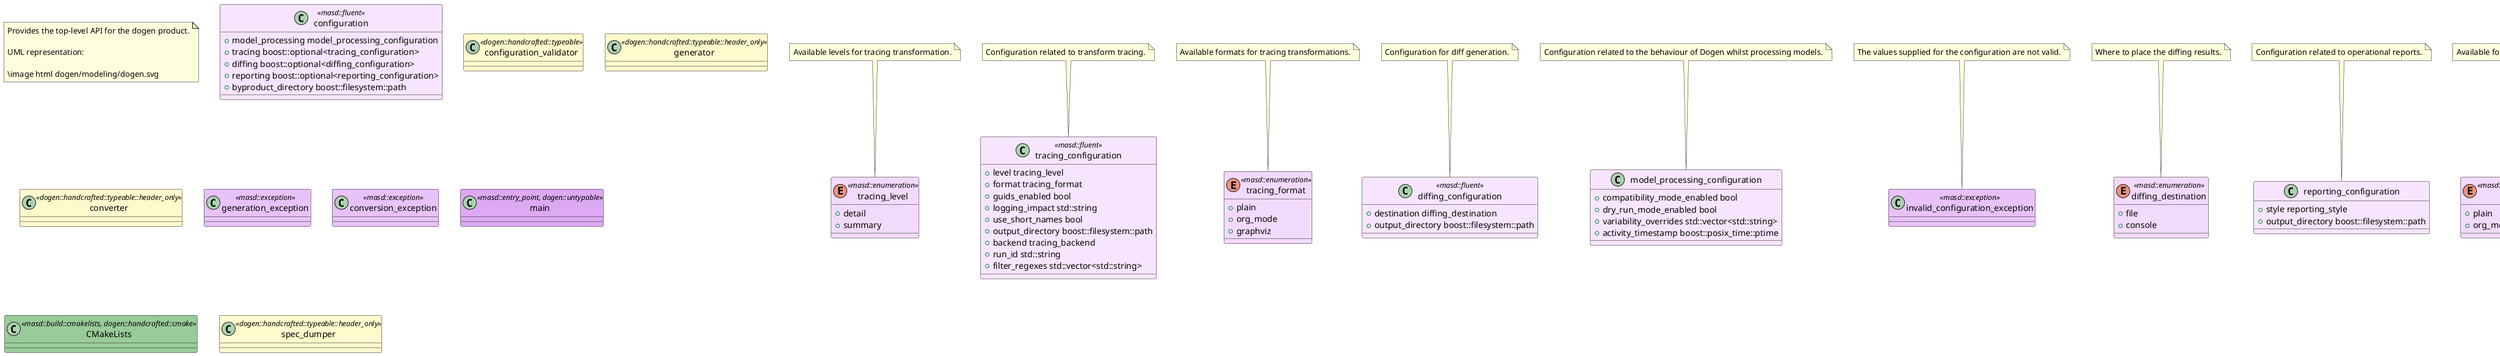 @startuml
set namespaceSeparator ::
note as N1
Provides the top-level API for the dogen product.

UML representation:

\image html dogen/modeling/dogen.svg
end note

class configuration <<masd::fluent>> #F7E5FF {
    +{field} model_processing model_processing_configuration
    +{field} tracing boost::optional<tracing_configuration>
    +{field} diffing boost::optional<diffing_configuration>
    +{field} reporting boost::optional<reporting_configuration>
    +{field} byproduct_directory boost::filesystem::path
}

enum tracing_level <<masd::enumeration>> #F2DAFD {
    +{field} detail
    +{field} summary
}

note top of  tracing_level
    Available levels for tracing transformation.
end note

class tracing_configuration <<masd::fluent>> #F7E5FF {
    +{field} level tracing_level
    +{field} format tracing_format
    +{field} guids_enabled bool
    +{field} logging_impact std::string
    +{field} use_short_names bool
    +{field} output_directory boost::filesystem::path
    +{field} backend tracing_backend
    +{field} run_id std::string
    +{field} filter_regexes std::vector<std::string>
}

note top of  tracing_configuration
    Configuration related to transform tracing.
end note

enum tracing_format <<masd::enumeration>> #F2DAFD {
    +{field} plain
    +{field} org_mode
    +{field} graphviz
}

note top of  tracing_format
    Available formats for tracing transformations.
end note

class diffing_configuration <<masd::fluent>> #F7E5FF {
    +{field} destination diffing_destination
    +{field} output_directory boost::filesystem::path
}

note top of  diffing_configuration
    Configuration for diff generation.
end note

class configuration_validator <<dogen::handcrafted::typeable>> #FFFACD {
}

class model_processing_configuration #F7E5FF {
    +{field} compatibility_mode_enabled bool
    +{field} dry_run_mode_enabled bool
    +{field} variability_overrides std::vector<std::string>
    +{field} activity_timestamp boost::posix_time::ptime
}

note top of  model_processing_configuration
    Configuration related to the behaviour of Dogen whilst processing models.
end note

class invalid_configuration_exception <<masd::exception>> #E8C2F8 {
}

note top of  invalid_configuration_exception
    The values supplied for the configuration are not valid.
end note

class generator <<dogen::handcrafted::typeable::header_only>> #FFFACD {
}

class converter <<dogen::handcrafted::typeable::header_only>> #FFFACD {
}

class generation_exception <<masd::exception>> #E8C2F8 {
}

class conversion_exception <<masd::exception>> #E8C2F8 {
}

enum diffing_destination <<masd::enumeration>> #F2DAFD {
    +{field} file
    +{field} console
}

note top of  diffing_destination
    Where to place the diffing results.
end note

class reporting_configuration #F7E5FF {
    +{field} style reporting_style
    +{field} output_directory boost::filesystem::path
}

note top of  reporting_configuration
    Configuration related to operational reports.
end note

enum reporting_style <<masd::enumeration, dogen::convertible>> #F2DAFD {
    +{field} plain
    +{field} org_mode
}

note top of  reporting_style
    Available formats for operational reports.
end note

class mock_configuration_factory <<dogen::handcrafted::typeable>> #FFFACD {
}

note top of  mock_configuration_factory
    Creates configurations for testing purposes.
end note

enum tracing_backend <<masd::enumeration>> #F2DAFD {
    +{field} file
}

note top of  tracing_backend
    Available backends to manage tracing information.
end note

class main <<masd::entry_point, dogen::untypable>> #DDA9F3 {
}

class CMakeLists <<masd::build::cmakelists, dogen::handcrafted::cmake>> #99CB99 {
}

class specs #F7E5FF {
    +{field} categories std::list<spec_category>
}

note top of  specs
    Describes details of the available functionality within this version of Dogen.
end note

class spec_category #F7E5FF {
    +{field} name std::string
    +{field} entries std::list<spec_entry>
    +{field} description std::string
}

note top of  spec_category
    Describes a category of dogen specifications.
end note

class spec_entry #F7E5FF {
    +{field} name std::string
    +{field} description std::string
}

note top of  spec_entry
    Unit of functionality within Dogen.
end note

class spec_dumper <<dogen::handcrafted::typeable::header_only>> #FFFACD {
}

class dumping_exception <<masd::exception>> #E8C2F8 {
}

note top of  dumping_exception
    An error ocurred when dumping dogen's specs.
end note

@enduml
